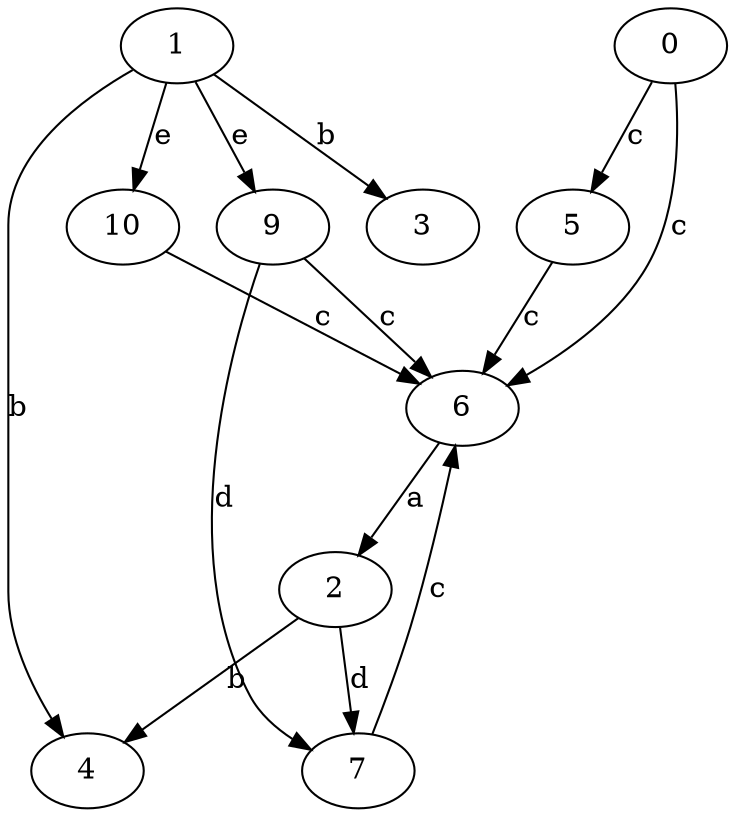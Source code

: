 strict digraph  {
0;
1;
2;
3;
4;
5;
6;
7;
9;
10;
0 -> 5  [label=c];
0 -> 6  [label=c];
1 -> 3  [label=b];
1 -> 4  [label=b];
1 -> 9  [label=e];
1 -> 10  [label=e];
2 -> 4  [label=b];
2 -> 7  [label=d];
5 -> 6  [label=c];
6 -> 2  [label=a];
7 -> 6  [label=c];
9 -> 6  [label=c];
9 -> 7  [label=d];
10 -> 6  [label=c];
}
